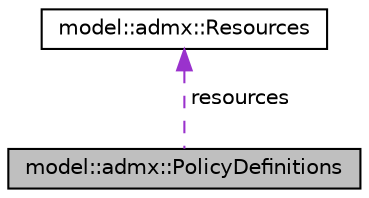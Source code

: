 digraph "model::admx::PolicyDefinitions"
{
 // LATEX_PDF_SIZE
  edge [fontname="Helvetica",fontsize="10",labelfontname="Helvetica",labelfontsize="10"];
  node [fontname="Helvetica",fontsize="10",shape=record];
  Node1 [label="model::admx::PolicyDefinitions",height=0.2,width=0.4,color="black", fillcolor="grey75", style="filled", fontcolor="black",tooltip="The PolicyDefinitions class The PolicyDefinitions element is the document element for an ...."];
  Node2 -> Node1 [dir="back",color="darkorchid3",fontsize="10",style="dashed",label=" resources" ,fontname="Helvetica"];
  Node2 [label="model::admx::Resources",height=0.2,width=0.4,color="black", fillcolor="white", style="filled",URL="$classmodel_1_1admx_1_1_resources.html",tooltip="The Resources class The resourceselement, in the .admx file, specifies the minimum revision level of ..."];
}
